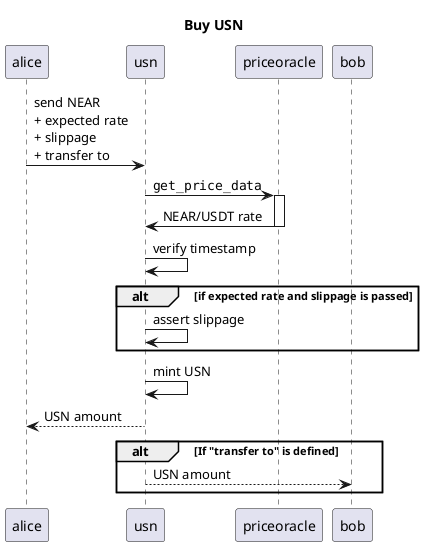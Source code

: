 @startuml

title Buy USN

alice -> usn: send NEAR\n+ expected rate\n+ slippage\n+ transfer to

usn -> priceoracle: ""get_price_data""
activate priceoracle
usn <- priceoracle: NEAR/USDT rate
deactivate priceoracle
usn -> usn: verify timestamp

alt if expected rate and slippage is passed
usn -> usn: assert slippage
end

usn -> usn: mint USN

alice <-- usn: USN amount
alt If "transfer to" is defined
bob <-- usn: USN amount
end
@enduml
